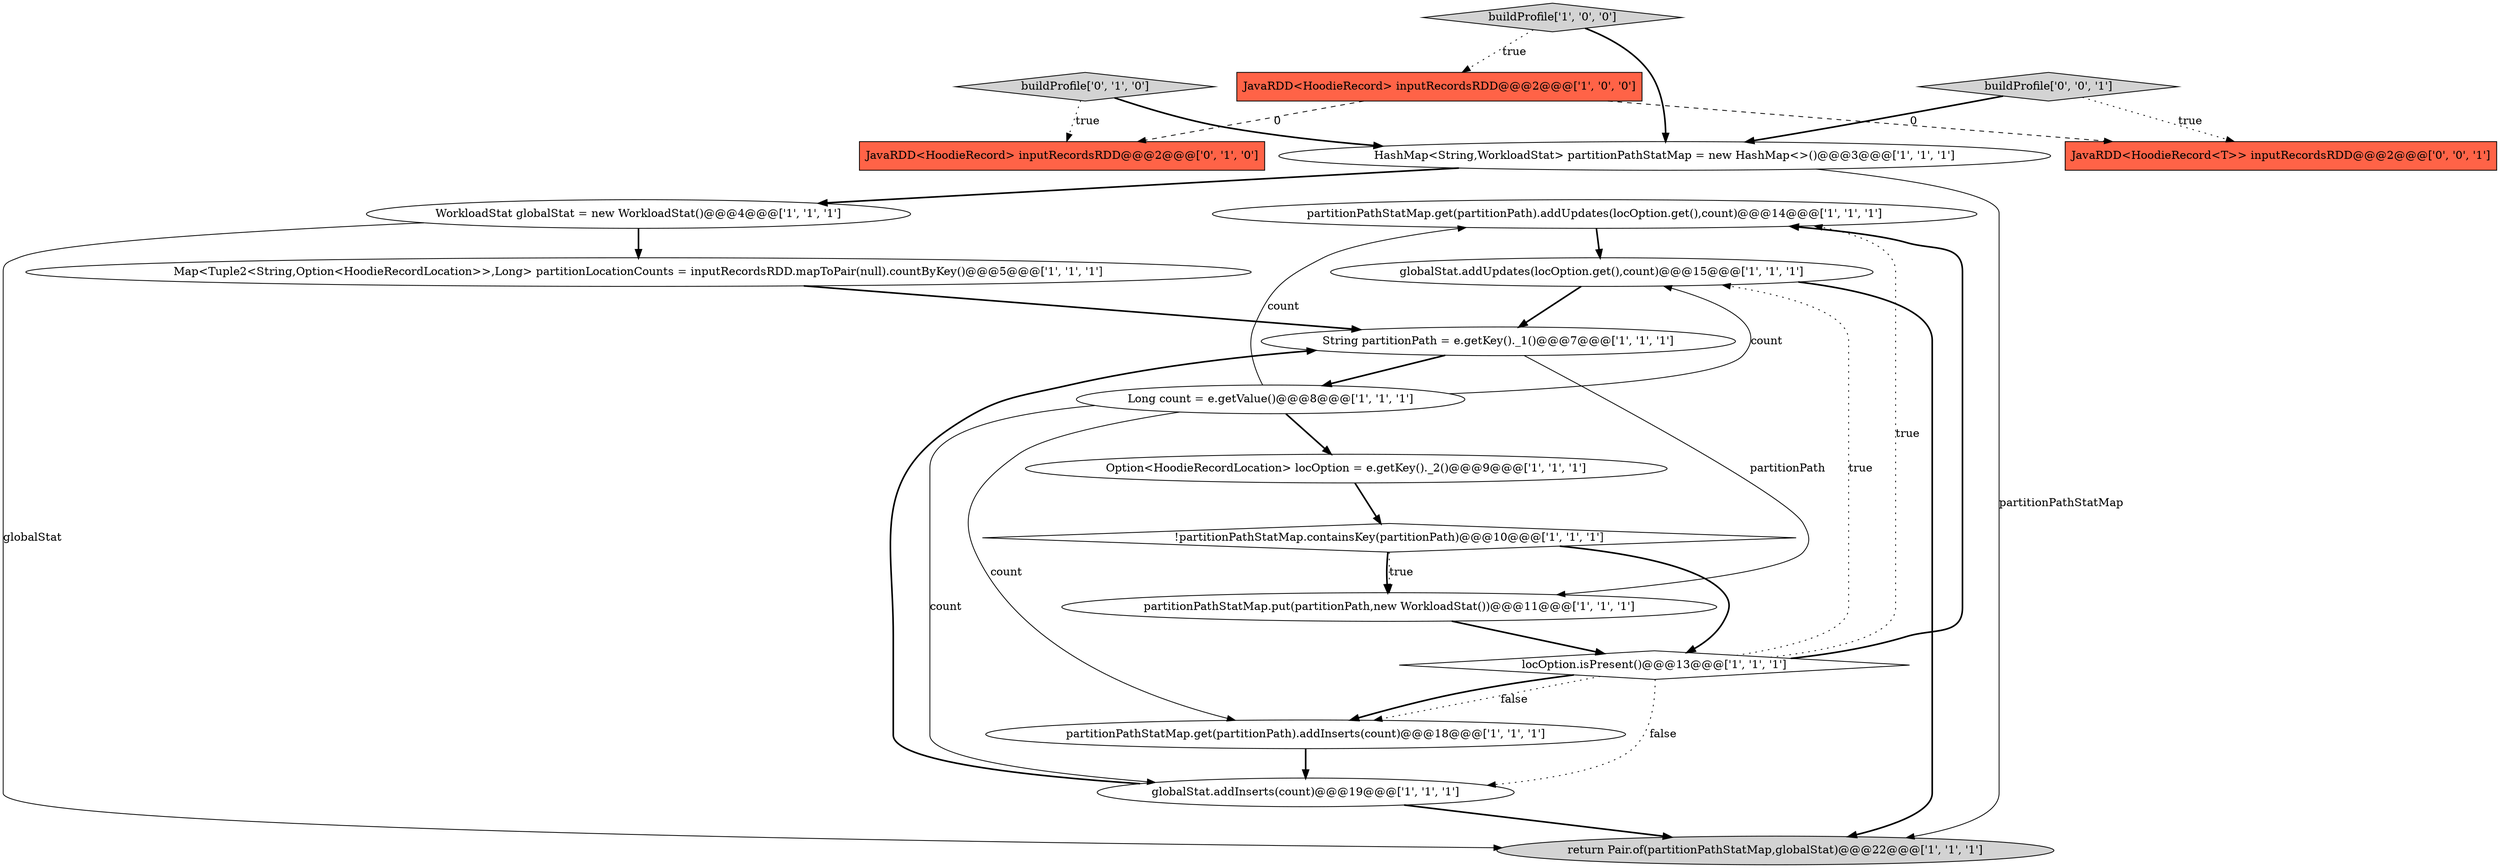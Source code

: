 digraph {
13 [style = filled, label = "partitionPathStatMap.get(partitionPath).addUpdates(locOption.get(),count)@@@14@@@['1', '1', '1']", fillcolor = white, shape = ellipse image = "AAA0AAABBB1BBB"];
2 [style = filled, label = "!partitionPathStatMap.containsKey(partitionPath)@@@10@@@['1', '1', '1']", fillcolor = white, shape = diamond image = "AAA0AAABBB1BBB"];
3 [style = filled, label = "return Pair.of(partitionPathStatMap,globalStat)@@@22@@@['1', '1', '1']", fillcolor = lightgray, shape = ellipse image = "AAA0AAABBB1BBB"];
16 [style = filled, label = "JavaRDD<HoodieRecord> inputRecordsRDD@@@2@@@['0', '1', '0']", fillcolor = tomato, shape = box image = "AAA1AAABBB2BBB"];
10 [style = filled, label = "Long count = e.getValue()@@@8@@@['1', '1', '1']", fillcolor = white, shape = ellipse image = "AAA0AAABBB1BBB"];
7 [style = filled, label = "globalStat.addUpdates(locOption.get(),count)@@@15@@@['1', '1', '1']", fillcolor = white, shape = ellipse image = "AAA0AAABBB1BBB"];
11 [style = filled, label = "partitionPathStatMap.get(partitionPath).addInserts(count)@@@18@@@['1', '1', '1']", fillcolor = white, shape = ellipse image = "AAA0AAABBB1BBB"];
5 [style = filled, label = "WorkloadStat globalStat = new WorkloadStat()@@@4@@@['1', '1', '1']", fillcolor = white, shape = ellipse image = "AAA0AAABBB1BBB"];
14 [style = filled, label = "globalStat.addInserts(count)@@@19@@@['1', '1', '1']", fillcolor = white, shape = ellipse image = "AAA0AAABBB1BBB"];
1 [style = filled, label = "HashMap<String,WorkloadStat> partitionPathStatMap = new HashMap<>()@@@3@@@['1', '1', '1']", fillcolor = white, shape = ellipse image = "AAA0AAABBB1BBB"];
12 [style = filled, label = "Map<Tuple2<String,Option<HoodieRecordLocation>>,Long> partitionLocationCounts = inputRecordsRDD.mapToPair(null).countByKey()@@@5@@@['1', '1', '1']", fillcolor = white, shape = ellipse image = "AAA0AAABBB1BBB"];
15 [style = filled, label = "partitionPathStatMap.put(partitionPath,new WorkloadStat())@@@11@@@['1', '1', '1']", fillcolor = white, shape = ellipse image = "AAA0AAABBB1BBB"];
17 [style = filled, label = "buildProfile['0', '1', '0']", fillcolor = lightgray, shape = diamond image = "AAA0AAABBB2BBB"];
18 [style = filled, label = "buildProfile['0', '0', '1']", fillcolor = lightgray, shape = diamond image = "AAA0AAABBB3BBB"];
19 [style = filled, label = "JavaRDD<HoodieRecord<T>> inputRecordsRDD@@@2@@@['0', '0', '1']", fillcolor = tomato, shape = box image = "AAA0AAABBB3BBB"];
6 [style = filled, label = "String partitionPath = e.getKey()._1()@@@7@@@['1', '1', '1']", fillcolor = white, shape = ellipse image = "AAA0AAABBB1BBB"];
9 [style = filled, label = "JavaRDD<HoodieRecord> inputRecordsRDD@@@2@@@['1', '0', '0']", fillcolor = tomato, shape = box image = "AAA1AAABBB1BBB"];
0 [style = filled, label = "Option<HoodieRecordLocation> locOption = e.getKey()._2()@@@9@@@['1', '1', '1']", fillcolor = white, shape = ellipse image = "AAA0AAABBB1BBB"];
8 [style = filled, label = "buildProfile['1', '0', '0']", fillcolor = lightgray, shape = diamond image = "AAA0AAABBB1BBB"];
4 [style = filled, label = "locOption.isPresent()@@@13@@@['1', '1', '1']", fillcolor = white, shape = diamond image = "AAA0AAABBB1BBB"];
1->5 [style = bold, label=""];
14->3 [style = bold, label=""];
5->3 [style = solid, label="globalStat"];
9->16 [style = dashed, label="0"];
10->11 [style = solid, label="count"];
10->7 [style = solid, label="count"];
1->3 [style = solid, label="partitionPathStatMap"];
17->1 [style = bold, label=""];
4->14 [style = dotted, label="false"];
11->14 [style = bold, label=""];
6->15 [style = solid, label="partitionPath"];
4->13 [style = bold, label=""];
0->2 [style = bold, label=""];
10->14 [style = solid, label="count"];
18->19 [style = dotted, label="true"];
2->15 [style = dotted, label="true"];
4->7 [style = dotted, label="true"];
12->6 [style = bold, label=""];
2->4 [style = bold, label=""];
4->11 [style = dotted, label="false"];
7->3 [style = bold, label=""];
17->16 [style = dotted, label="true"];
9->19 [style = dashed, label="0"];
8->1 [style = bold, label=""];
4->13 [style = dotted, label="true"];
18->1 [style = bold, label=""];
5->12 [style = bold, label=""];
10->13 [style = solid, label="count"];
13->7 [style = bold, label=""];
6->10 [style = bold, label=""];
10->0 [style = bold, label=""];
7->6 [style = bold, label=""];
2->15 [style = bold, label=""];
15->4 [style = bold, label=""];
8->9 [style = dotted, label="true"];
4->11 [style = bold, label=""];
14->6 [style = bold, label=""];
}
